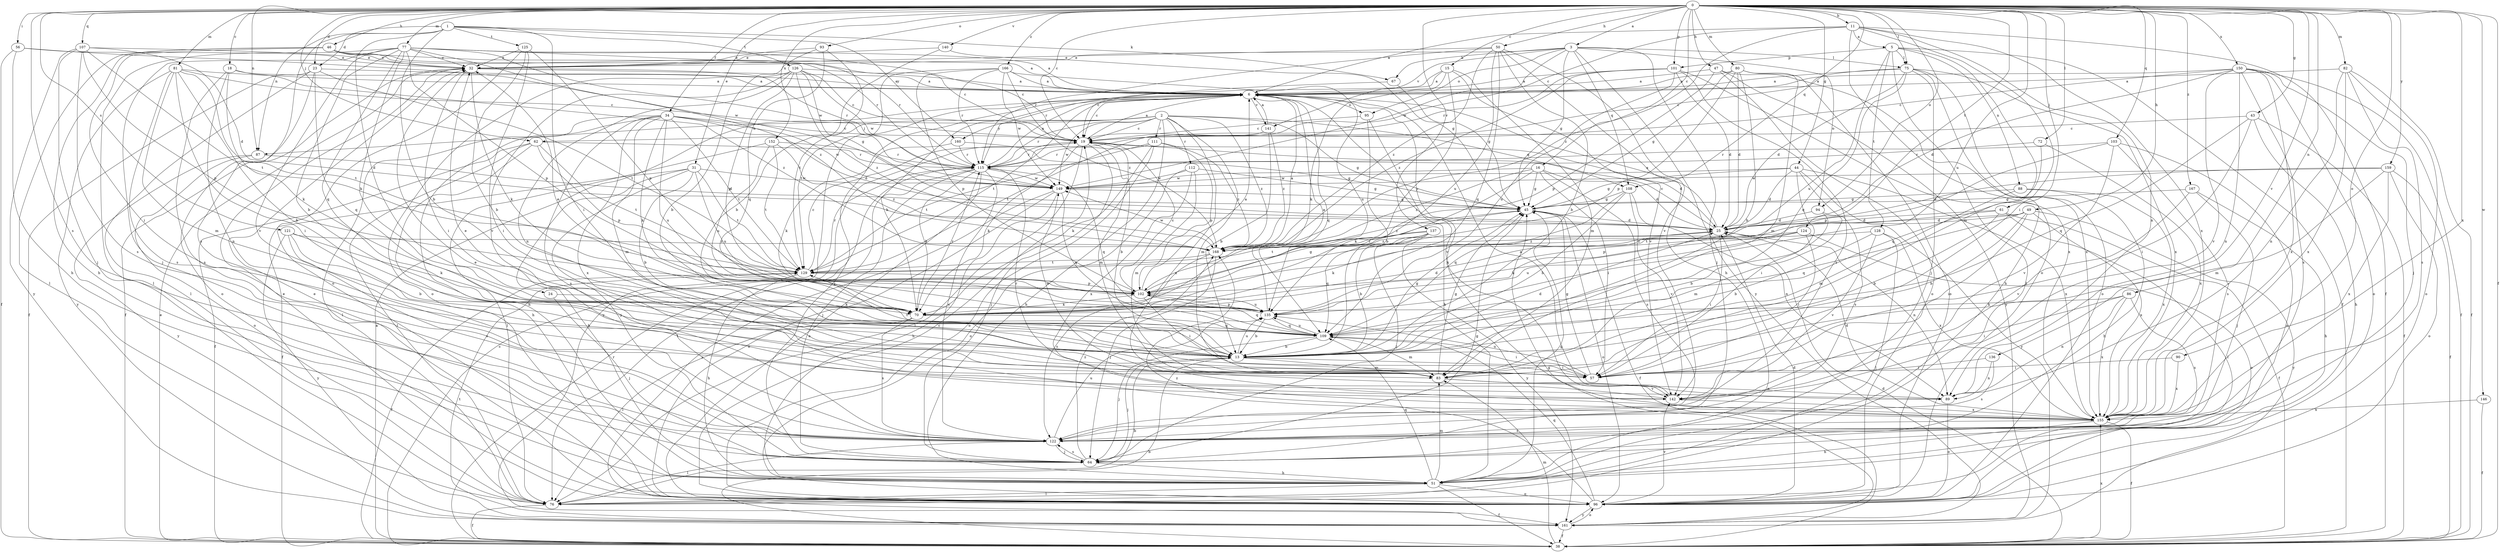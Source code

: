 strict digraph  {
0;
1;
2;
3;
5;
6;
11;
13;
15;
16;
18;
19;
23;
24;
25;
31;
32;
34;
38;
43;
44;
45;
46;
47;
49;
50;
51;
56;
57;
61;
62;
64;
67;
70;
72;
75;
76;
77;
80;
81;
82;
83;
86;
87;
88;
89;
90;
93;
94;
95;
96;
101;
102;
103;
107;
108;
109;
111;
112;
115;
121;
122;
124;
125;
126;
128;
129;
135;
136;
137;
140;
141;
142;
146;
149;
150;
152;
155;
159;
160;
161;
166;
167;
168;
0 -> 3  [label=a];
0 -> 11  [label=b];
0 -> 15  [label=c];
0 -> 16  [label=c];
0 -> 18  [label=c];
0 -> 19  [label=c];
0 -> 23  [label=d];
0 -> 31  [label=e];
0 -> 34  [label=f];
0 -> 38  [label=f];
0 -> 43  [label=g];
0 -> 44  [label=g];
0 -> 46  [label=h];
0 -> 47  [label=h];
0 -> 49  [label=h];
0 -> 50  [label=h];
0 -> 56  [label=i];
0 -> 61  [label=j];
0 -> 62  [label=j];
0 -> 72  [label=l];
0 -> 75  [label=l];
0 -> 77  [label=m];
0 -> 80  [label=m];
0 -> 81  [label=m];
0 -> 82  [label=m];
0 -> 86  [label=n];
0 -> 87  [label=n];
0 -> 90  [label=o];
0 -> 93  [label=o];
0 -> 94  [label=o];
0 -> 101  [label=p];
0 -> 103  [label=q];
0 -> 107  [label=q];
0 -> 108  [label=q];
0 -> 121  [label=s];
0 -> 122  [label=s];
0 -> 124  [label=t];
0 -> 135  [label=u];
0 -> 136  [label=v];
0 -> 137  [label=v];
0 -> 140  [label=v];
0 -> 146  [label=w];
0 -> 150  [label=x];
0 -> 152  [label=x];
0 -> 155  [label=x];
0 -> 159  [label=y];
0 -> 166  [label=z];
0 -> 167  [label=z];
1 -> 13  [label=b];
1 -> 23  [label=d];
1 -> 24  [label=d];
1 -> 57  [label=i];
1 -> 67  [label=k];
1 -> 87  [label=n];
1 -> 122  [label=s];
1 -> 125  [label=t];
1 -> 126  [label=t];
1 -> 160  [label=y];
2 -> 19  [label=c];
2 -> 45  [label=g];
2 -> 51  [label=h];
2 -> 62  [label=j];
2 -> 83  [label=m];
2 -> 87  [label=n];
2 -> 108  [label=q];
2 -> 111  [label=r];
2 -> 112  [label=r];
2 -> 115  [label=r];
2 -> 149  [label=w];
2 -> 155  [label=x];
2 -> 160  [label=y];
2 -> 168  [label=z];
3 -> 32  [label=e];
3 -> 45  [label=g];
3 -> 64  [label=j];
3 -> 67  [label=k];
3 -> 75  [label=l];
3 -> 94  [label=o];
3 -> 95  [label=o];
3 -> 108  [label=q];
3 -> 141  [label=v];
3 -> 149  [label=w];
3 -> 161  [label=y];
5 -> 38  [label=f];
5 -> 75  [label=l];
5 -> 76  [label=l];
5 -> 83  [label=m];
5 -> 88  [label=n];
5 -> 101  [label=p];
5 -> 128  [label=t];
5 -> 135  [label=u];
6 -> 19  [label=c];
6 -> 64  [label=j];
6 -> 70  [label=k];
6 -> 95  [label=o];
6 -> 109  [label=q];
6 -> 129  [label=t];
6 -> 141  [label=v];
6 -> 142  [label=v];
6 -> 155  [label=x];
6 -> 161  [label=y];
11 -> 5  [label=a];
11 -> 6  [label=a];
11 -> 19  [label=c];
11 -> 38  [label=f];
11 -> 57  [label=i];
11 -> 89  [label=n];
11 -> 96  [label=o];
11 -> 155  [label=x];
11 -> 168  [label=z];
13 -> 25  [label=d];
13 -> 45  [label=g];
13 -> 57  [label=i];
13 -> 64  [label=j];
13 -> 83  [label=m];
13 -> 129  [label=t];
13 -> 135  [label=u];
15 -> 6  [label=a];
15 -> 70  [label=k];
15 -> 83  [label=m];
15 -> 102  [label=p];
15 -> 115  [label=r];
15 -> 142  [label=v];
16 -> 25  [label=d];
16 -> 45  [label=g];
16 -> 57  [label=i];
16 -> 70  [label=k];
16 -> 122  [label=s];
16 -> 149  [label=w];
16 -> 168  [label=z];
18 -> 6  [label=a];
18 -> 70  [label=k];
18 -> 89  [label=n];
18 -> 122  [label=s];
18 -> 168  [label=z];
19 -> 6  [label=a];
19 -> 13  [label=b];
19 -> 25  [label=d];
19 -> 64  [label=j];
19 -> 70  [label=k];
19 -> 76  [label=l];
19 -> 83  [label=m];
19 -> 115  [label=r];
23 -> 6  [label=a];
23 -> 38  [label=f];
23 -> 76  [label=l];
23 -> 96  [label=o];
23 -> 109  [label=q];
23 -> 129  [label=t];
24 -> 64  [label=j];
24 -> 70  [label=k];
25 -> 6  [label=a];
25 -> 19  [label=c];
25 -> 57  [label=i];
25 -> 70  [label=k];
25 -> 89  [label=n];
25 -> 168  [label=z];
31 -> 13  [label=b];
31 -> 38  [label=f];
31 -> 51  [label=h];
31 -> 64  [label=j];
31 -> 129  [label=t];
31 -> 135  [label=u];
31 -> 149  [label=w];
32 -> 6  [label=a];
32 -> 38  [label=f];
32 -> 57  [label=i];
32 -> 70  [label=k];
32 -> 115  [label=r];
34 -> 19  [label=c];
34 -> 25  [label=d];
34 -> 51  [label=h];
34 -> 70  [label=k];
34 -> 76  [label=l];
34 -> 83  [label=m];
34 -> 122  [label=s];
34 -> 129  [label=t];
34 -> 135  [label=u];
34 -> 149  [label=w];
34 -> 155  [label=x];
38 -> 6  [label=a];
38 -> 13  [label=b];
38 -> 19  [label=c];
38 -> 25  [label=d];
38 -> 32  [label=e];
38 -> 83  [label=m];
38 -> 115  [label=r];
38 -> 155  [label=x];
43 -> 19  [label=c];
43 -> 38  [label=f];
43 -> 51  [label=h];
43 -> 57  [label=i];
43 -> 109  [label=q];
44 -> 25  [label=d];
44 -> 45  [label=g];
44 -> 57  [label=i];
44 -> 122  [label=s];
44 -> 149  [label=w];
44 -> 155  [label=x];
44 -> 161  [label=y];
45 -> 25  [label=d];
45 -> 38  [label=f];
45 -> 96  [label=o];
45 -> 168  [label=z];
46 -> 6  [label=a];
46 -> 19  [label=c];
46 -> 32  [label=e];
46 -> 51  [label=h];
46 -> 57  [label=i];
46 -> 76  [label=l];
46 -> 115  [label=r];
47 -> 6  [label=a];
47 -> 96  [label=o];
47 -> 102  [label=p];
47 -> 155  [label=x];
47 -> 161  [label=y];
49 -> 13  [label=b];
49 -> 25  [label=d];
49 -> 57  [label=i];
49 -> 109  [label=q];
49 -> 129  [label=t];
49 -> 155  [label=x];
49 -> 161  [label=y];
50 -> 13  [label=b];
50 -> 32  [label=e];
50 -> 51  [label=h];
50 -> 109  [label=q];
50 -> 115  [label=r];
50 -> 135  [label=u];
50 -> 142  [label=v];
50 -> 168  [label=z];
51 -> 38  [label=f];
51 -> 45  [label=g];
51 -> 76  [label=l];
51 -> 83  [label=m];
51 -> 96  [label=o];
51 -> 109  [label=q];
56 -> 32  [label=e];
56 -> 38  [label=f];
56 -> 51  [label=h];
56 -> 149  [label=w];
57 -> 32  [label=e];
57 -> 45  [label=g];
57 -> 135  [label=u];
61 -> 13  [label=b];
61 -> 25  [label=d];
61 -> 38  [label=f];
61 -> 76  [label=l];
61 -> 102  [label=p];
62 -> 38  [label=f];
62 -> 51  [label=h];
62 -> 76  [label=l];
62 -> 102  [label=p];
62 -> 115  [label=r];
62 -> 129  [label=t];
64 -> 45  [label=g];
64 -> 51  [label=h];
64 -> 122  [label=s];
64 -> 168  [label=z];
67 -> 19  [label=c];
67 -> 45  [label=g];
70 -> 25  [label=d];
70 -> 76  [label=l];
70 -> 109  [label=q];
70 -> 115  [label=r];
70 -> 122  [label=s];
72 -> 109  [label=q];
72 -> 115  [label=r];
72 -> 155  [label=x];
75 -> 6  [label=a];
75 -> 19  [label=c];
75 -> 25  [label=d];
75 -> 51  [label=h];
75 -> 64  [label=j];
75 -> 96  [label=o];
75 -> 109  [label=q];
75 -> 155  [label=x];
76 -> 13  [label=b];
76 -> 32  [label=e];
76 -> 38  [label=f];
77 -> 6  [label=a];
77 -> 13  [label=b];
77 -> 19  [label=c];
77 -> 32  [label=e];
77 -> 64  [label=j];
77 -> 70  [label=k];
77 -> 76  [label=l];
77 -> 102  [label=p];
77 -> 109  [label=q];
77 -> 115  [label=r];
77 -> 142  [label=v];
77 -> 149  [label=w];
77 -> 168  [label=z];
80 -> 6  [label=a];
80 -> 13  [label=b];
80 -> 25  [label=d];
80 -> 45  [label=g];
80 -> 83  [label=m];
80 -> 96  [label=o];
80 -> 102  [label=p];
81 -> 6  [label=a];
81 -> 13  [label=b];
81 -> 19  [label=c];
81 -> 57  [label=i];
81 -> 83  [label=m];
81 -> 122  [label=s];
81 -> 129  [label=t];
81 -> 161  [label=y];
82 -> 6  [label=a];
82 -> 38  [label=f];
82 -> 89  [label=n];
82 -> 96  [label=o];
82 -> 122  [label=s];
82 -> 155  [label=x];
83 -> 45  [label=g];
83 -> 89  [label=n];
83 -> 142  [label=v];
83 -> 149  [label=w];
86 -> 57  [label=i];
86 -> 70  [label=k];
86 -> 89  [label=n];
86 -> 122  [label=s];
86 -> 155  [label=x];
87 -> 25  [label=d];
87 -> 96  [label=o];
87 -> 161  [label=y];
88 -> 45  [label=g];
88 -> 51  [label=h];
88 -> 83  [label=m];
88 -> 155  [label=x];
89 -> 96  [label=o];
90 -> 57  [label=i];
90 -> 155  [label=x];
93 -> 13  [label=b];
93 -> 32  [label=e];
93 -> 109  [label=q];
93 -> 129  [label=t];
94 -> 13  [label=b];
94 -> 25  [label=d];
94 -> 83  [label=m];
95 -> 13  [label=b];
95 -> 19  [label=c];
95 -> 51  [label=h];
96 -> 19  [label=c];
96 -> 25  [label=d];
96 -> 32  [label=e];
96 -> 109  [label=q];
96 -> 142  [label=v];
96 -> 161  [label=y];
96 -> 168  [label=z];
101 -> 6  [label=a];
101 -> 25  [label=d];
101 -> 115  [label=r];
101 -> 122  [label=s];
101 -> 135  [label=u];
101 -> 155  [label=x];
101 -> 168  [label=z];
102 -> 6  [label=a];
102 -> 19  [label=c];
102 -> 45  [label=g];
102 -> 57  [label=i];
102 -> 70  [label=k];
102 -> 109  [label=q];
102 -> 135  [label=u];
103 -> 96  [label=o];
103 -> 102  [label=p];
103 -> 115  [label=r];
103 -> 122  [label=s];
103 -> 142  [label=v];
107 -> 25  [label=d];
107 -> 32  [label=e];
107 -> 64  [label=j];
107 -> 102  [label=p];
107 -> 122  [label=s];
107 -> 129  [label=t];
107 -> 161  [label=y];
108 -> 13  [label=b];
108 -> 45  [label=g];
108 -> 89  [label=n];
108 -> 109  [label=q];
108 -> 142  [label=v];
109 -> 13  [label=b];
109 -> 57  [label=i];
109 -> 64  [label=j];
109 -> 83  [label=m];
109 -> 135  [label=u];
111 -> 70  [label=k];
111 -> 96  [label=o];
111 -> 102  [label=p];
111 -> 115  [label=r];
111 -> 129  [label=t];
111 -> 168  [label=z];
112 -> 45  [label=g];
112 -> 83  [label=m];
112 -> 96  [label=o];
112 -> 149  [label=w];
112 -> 155  [label=x];
115 -> 6  [label=a];
115 -> 64  [label=j];
115 -> 70  [label=k];
115 -> 76  [label=l];
115 -> 96  [label=o];
115 -> 109  [label=q];
115 -> 122  [label=s];
115 -> 149  [label=w];
121 -> 13  [label=b];
121 -> 70  [label=k];
121 -> 122  [label=s];
121 -> 161  [label=y];
121 -> 168  [label=z];
122 -> 32  [label=e];
122 -> 64  [label=j];
122 -> 76  [label=l];
122 -> 135  [label=u];
124 -> 57  [label=i];
124 -> 70  [label=k];
124 -> 96  [label=o];
124 -> 135  [label=u];
124 -> 168  [label=z];
125 -> 13  [label=b];
125 -> 32  [label=e];
125 -> 96  [label=o];
125 -> 102  [label=p];
125 -> 142  [label=v];
126 -> 6  [label=a];
126 -> 19  [label=c];
126 -> 45  [label=g];
126 -> 57  [label=i];
126 -> 89  [label=n];
126 -> 96  [label=o];
126 -> 102  [label=p];
126 -> 149  [label=w];
126 -> 168  [label=z];
128 -> 13  [label=b];
128 -> 76  [label=l];
128 -> 142  [label=v];
128 -> 155  [label=x];
128 -> 168  [label=z];
129 -> 19  [label=c];
129 -> 38  [label=f];
129 -> 51  [label=h];
129 -> 102  [label=p];
129 -> 115  [label=r];
135 -> 6  [label=a];
135 -> 13  [label=b];
135 -> 32  [label=e];
135 -> 102  [label=p];
135 -> 109  [label=q];
136 -> 57  [label=i];
136 -> 89  [label=n];
136 -> 122  [label=s];
137 -> 13  [label=b];
137 -> 64  [label=j];
137 -> 109  [label=q];
137 -> 129  [label=t];
137 -> 161  [label=y];
137 -> 168  [label=z];
140 -> 13  [label=b];
140 -> 32  [label=e];
140 -> 45  [label=g];
141 -> 6  [label=a];
141 -> 13  [label=b];
141 -> 129  [label=t];
141 -> 168  [label=z];
142 -> 6  [label=a];
142 -> 115  [label=r];
142 -> 155  [label=x];
146 -> 38  [label=f];
146 -> 155  [label=x];
149 -> 45  [label=g];
149 -> 51  [label=h];
149 -> 96  [label=o];
149 -> 109  [label=q];
149 -> 161  [label=y];
150 -> 6  [label=a];
150 -> 19  [label=c];
150 -> 25  [label=d];
150 -> 38  [label=f];
150 -> 64  [label=j];
150 -> 89  [label=n];
150 -> 96  [label=o];
150 -> 122  [label=s];
150 -> 142  [label=v];
150 -> 155  [label=x];
152 -> 76  [label=l];
152 -> 115  [label=r];
152 -> 129  [label=t];
152 -> 135  [label=u];
152 -> 168  [label=z];
155 -> 25  [label=d];
155 -> 38  [label=f];
155 -> 51  [label=h];
155 -> 122  [label=s];
159 -> 25  [label=d];
159 -> 38  [label=f];
159 -> 83  [label=m];
159 -> 96  [label=o];
159 -> 149  [label=w];
159 -> 155  [label=x];
160 -> 45  [label=g];
160 -> 70  [label=k];
160 -> 115  [label=r];
161 -> 38  [label=f];
161 -> 45  [label=g];
161 -> 96  [label=o];
161 -> 129  [label=t];
166 -> 6  [label=a];
166 -> 102  [label=p];
166 -> 115  [label=r];
166 -> 129  [label=t];
166 -> 135  [label=u];
166 -> 149  [label=w];
166 -> 168  [label=z];
167 -> 45  [label=g];
167 -> 51  [label=h];
167 -> 64  [label=j];
167 -> 142  [label=v];
168 -> 6  [label=a];
168 -> 64  [label=j];
168 -> 122  [label=s];
168 -> 129  [label=t];
168 -> 149  [label=w];
}

